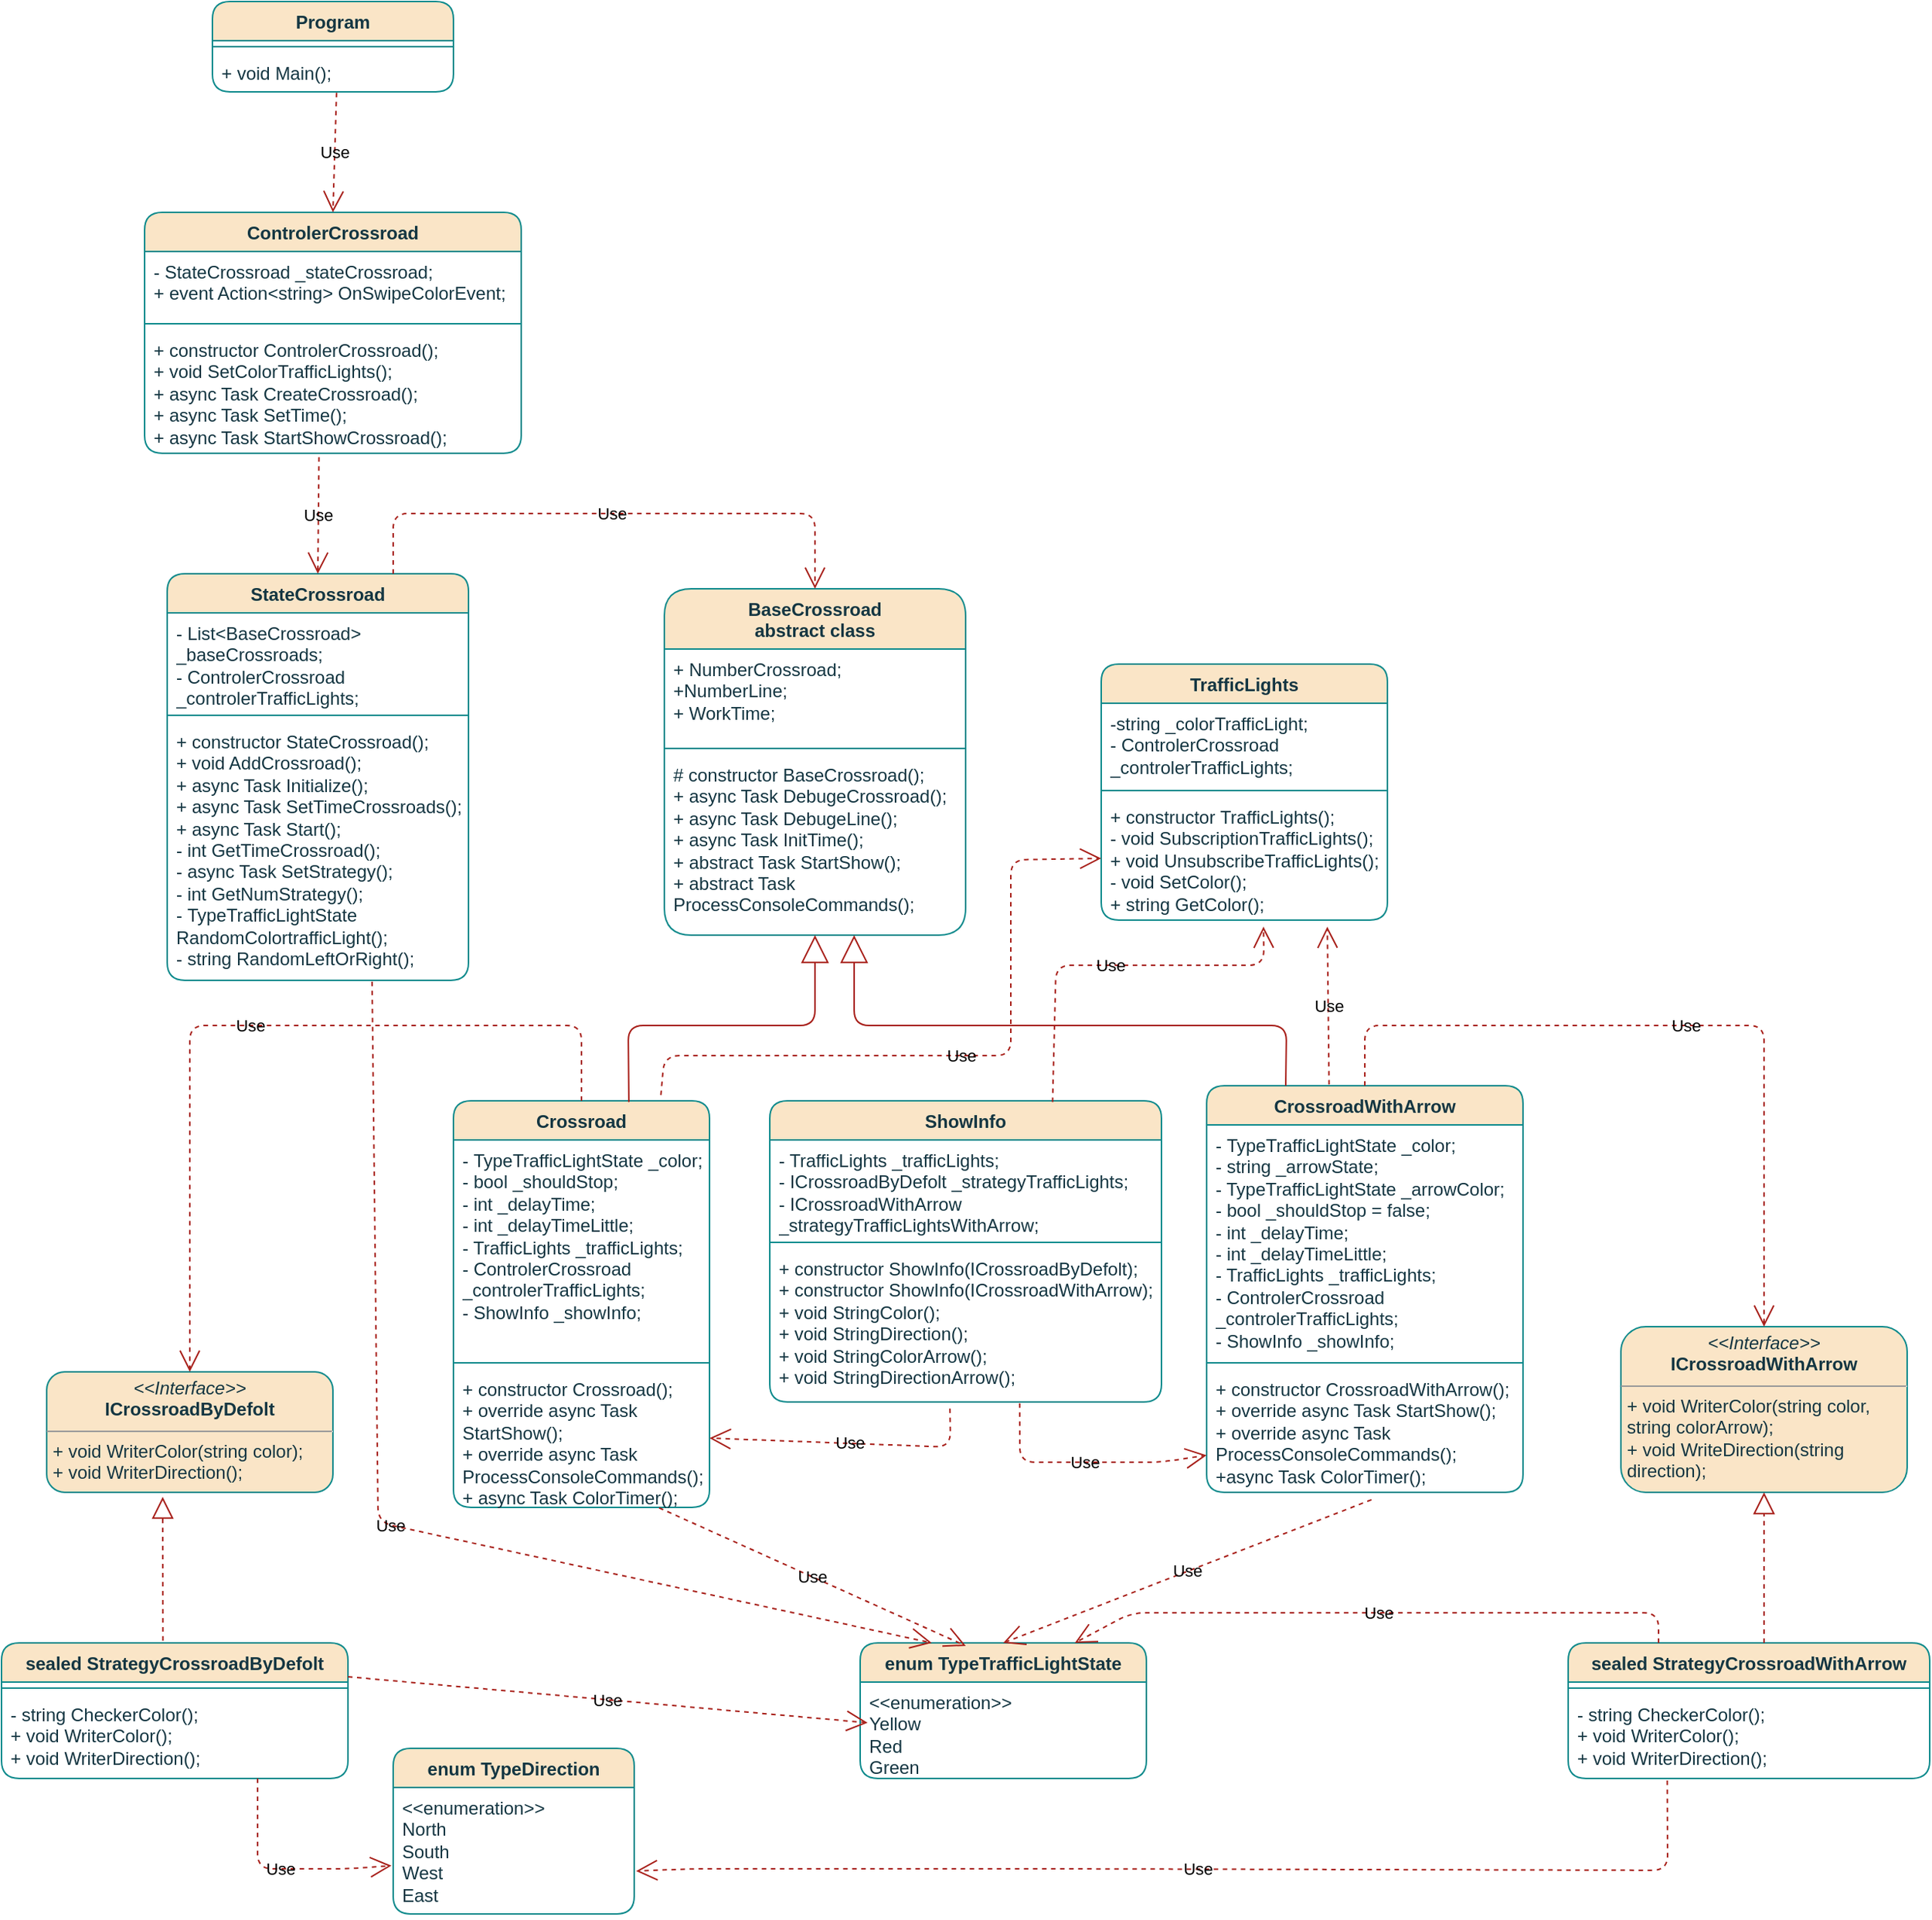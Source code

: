 <mxfile version="21.3.1" type="device">
  <diagram id="C5RBs43oDa-KdzZeNtuy" name="Page-1">
    <mxGraphModel dx="1969" dy="2068" grid="1" gridSize="10" guides="1" tooltips="1" connect="1" arrows="1" fold="1" page="1" pageScale="1" pageWidth="827" pageHeight="1169" math="0" shadow="0">
      <root>
        <mxCell id="WIyWlLk6GJQsqaUBKTNV-0" />
        <mxCell id="WIyWlLk6GJQsqaUBKTNV-1" parent="WIyWlLk6GJQsqaUBKTNV-0" />
        <mxCell id="b0mpV-Dv-K55jdznve7M-0" value="BaseCrossroad&lt;br&gt;abstract class" style="swimlane;fontStyle=1;align=center;verticalAlign=top;childLayout=stackLayout;horizontal=1;startSize=40;horizontalStack=0;resizeParent=1;resizeParentMax=0;resizeLast=0;collapsible=1;marginBottom=0;whiteSpace=wrap;html=1;labelBackgroundColor=none;rounded=1;fillColor=#FAE5C7;strokeColor=#0F8B8D;fontColor=#143642;" vertex="1" parent="WIyWlLk6GJQsqaUBKTNV-1">
          <mxGeometry x="460" y="-770" width="200" height="230" as="geometry" />
        </mxCell>
        <mxCell id="b0mpV-Dv-K55jdznve7M-1" value="+&amp;nbsp;NumberCrossroad;&lt;br&gt;+NumberLine;&lt;br&gt;+&amp;nbsp;WorkTime;" style="text;strokeColor=none;fillColor=none;align=left;verticalAlign=top;spacingLeft=4;spacingRight=4;overflow=hidden;rotatable=0;points=[[0,0.5],[1,0.5]];portConstraint=eastwest;whiteSpace=wrap;html=1;labelBackgroundColor=none;rounded=1;fontColor=#143642;" vertex="1" parent="b0mpV-Dv-K55jdznve7M-0">
          <mxGeometry y="40" width="200" height="62" as="geometry" />
        </mxCell>
        <mxCell id="b0mpV-Dv-K55jdznve7M-2" value="" style="line;strokeWidth=1;fillColor=none;align=left;verticalAlign=middle;spacingTop=-1;spacingLeft=3;spacingRight=3;rotatable=0;labelPosition=right;points=[];portConstraint=eastwest;labelBackgroundColor=none;rounded=1;strokeColor=#0F8B8D;fontColor=#143642;" vertex="1" parent="b0mpV-Dv-K55jdznve7M-0">
          <mxGeometry y="102" width="200" height="8" as="geometry" />
        </mxCell>
        <mxCell id="b0mpV-Dv-K55jdznve7M-3" value="# constructor BaseCrossroad();&lt;br&gt;+&amp;nbsp;async Task DebugeCrossroad();&lt;br&gt;+&amp;nbsp;async Task DebugeLine();&lt;br&gt;+&amp;nbsp;async Task InitTime();&lt;br&gt;+ abstract&amp;nbsp;Task StartShow();&lt;br&gt;+&amp;nbsp;abstract Task ProcessConsoleCommands();" style="text;strokeColor=none;fillColor=none;align=left;verticalAlign=top;spacingLeft=4;spacingRight=4;overflow=hidden;rotatable=0;points=[[0,0.5],[1,0.5]];portConstraint=eastwest;whiteSpace=wrap;html=1;labelBackgroundColor=none;rounded=1;fontColor=#143642;" vertex="1" parent="b0mpV-Dv-K55jdznve7M-0">
          <mxGeometry y="110" width="200" height="120" as="geometry" />
        </mxCell>
        <mxCell id="b0mpV-Dv-K55jdznve7M-4" value="Crossroad" style="swimlane;fontStyle=1;align=center;verticalAlign=top;childLayout=stackLayout;horizontal=1;startSize=26;horizontalStack=0;resizeParent=1;resizeParentMax=0;resizeLast=0;collapsible=1;marginBottom=0;whiteSpace=wrap;html=1;labelBackgroundColor=none;rounded=1;fillColor=#FAE5C7;strokeColor=#0F8B8D;fontColor=#143642;" vertex="1" parent="WIyWlLk6GJQsqaUBKTNV-1">
          <mxGeometry x="320" y="-430" width="170" height="270" as="geometry" />
        </mxCell>
        <mxCell id="b0mpV-Dv-K55jdznve7M-5" value="-&amp;nbsp;TypeTrafficLightState _color;&lt;br&gt;-&amp;nbsp;bool _shouldStop;&lt;div&gt;- int _delayTime;&lt;/div&gt;&lt;div&gt;- int _delayTimeLittle;&lt;/div&gt;&lt;div&gt;&lt;div&gt;- TrafficLights _trafficLights;&lt;/div&gt;&lt;div&gt;- ControlerCrossroad _controlerTrafficLights;&lt;/div&gt;&lt;div&gt;- ShowInfo _showInfo;&lt;/div&gt;&lt;/div&gt;&lt;div&gt;&lt;br&gt;&lt;/div&gt;" style="text;strokeColor=none;fillColor=none;align=left;verticalAlign=top;spacingLeft=4;spacingRight=4;overflow=hidden;rotatable=0;points=[[0,0.5],[1,0.5]];portConstraint=eastwest;whiteSpace=wrap;html=1;labelBackgroundColor=none;rounded=1;fontColor=#143642;" vertex="1" parent="b0mpV-Dv-K55jdznve7M-4">
          <mxGeometry y="26" width="170" height="144" as="geometry" />
        </mxCell>
        <mxCell id="b0mpV-Dv-K55jdznve7M-6" value="" style="line;strokeWidth=1;fillColor=none;align=left;verticalAlign=middle;spacingTop=-1;spacingLeft=3;spacingRight=3;rotatable=0;labelPosition=right;points=[];portConstraint=eastwest;labelBackgroundColor=none;rounded=1;strokeColor=#0F8B8D;fontColor=#143642;" vertex="1" parent="b0mpV-Dv-K55jdznve7M-4">
          <mxGeometry y="170" width="170" height="8" as="geometry" />
        </mxCell>
        <mxCell id="b0mpV-Dv-K55jdznve7M-7" value="+ constructor&amp;nbsp;Crossroad();&lt;br&gt;+ override async Task StartShow();&lt;br&gt;+ override&amp;nbsp;async Task ProcessConsoleCommands();&lt;br&gt;+&amp;nbsp;async Task ColorTimer();" style="text;strokeColor=none;fillColor=none;align=left;verticalAlign=top;spacingLeft=4;spacingRight=4;overflow=hidden;rotatable=0;points=[[0,0.5],[1,0.5]];portConstraint=eastwest;whiteSpace=wrap;html=1;labelBackgroundColor=none;rounded=1;fontColor=#143642;" vertex="1" parent="b0mpV-Dv-K55jdznve7M-4">
          <mxGeometry y="178" width="170" height="92" as="geometry" />
        </mxCell>
        <mxCell id="b0mpV-Dv-K55jdznve7M-8" value="CrossroadWithArrow" style="swimlane;fontStyle=1;align=center;verticalAlign=top;childLayout=stackLayout;horizontal=1;startSize=26;horizontalStack=0;resizeParent=1;resizeParentMax=0;resizeLast=0;collapsible=1;marginBottom=0;whiteSpace=wrap;html=1;labelBackgroundColor=none;rounded=1;fillColor=#FAE5C7;strokeColor=#0F8B8D;fontColor=#143642;" vertex="1" parent="WIyWlLk6GJQsqaUBKTNV-1">
          <mxGeometry x="820" y="-440" width="210" height="270" as="geometry" />
        </mxCell>
        <mxCell id="b0mpV-Dv-K55jdznve7M-9" value="-&amp;nbsp;TypeTrafficLightState _color;&lt;div&gt;- string _arrowState;&lt;/div&gt;&lt;div&gt;- TypeTrafficLightState _arrowColor;&lt;/div&gt;&lt;div&gt;- bool _shouldStop = false;&lt;/div&gt;&lt;div&gt;- int _delayTime;&lt;/div&gt;&lt;div&gt;- int _delayTimeLittle;&lt;/div&gt;&lt;div&gt;- TrafficLights _trafficLights;&lt;/div&gt;&lt;div&gt;- ControlerCrossroad _controlerTrafficLights;&lt;/div&gt;&lt;div&gt;- ShowInfo _showInfo;&lt;/div&gt;" style="text;strokeColor=none;fillColor=none;align=left;verticalAlign=top;spacingLeft=4;spacingRight=4;overflow=hidden;rotatable=0;points=[[0,0.5],[1,0.5]];portConstraint=eastwest;whiteSpace=wrap;html=1;labelBackgroundColor=none;rounded=1;fontColor=#143642;" vertex="1" parent="b0mpV-Dv-K55jdznve7M-8">
          <mxGeometry y="26" width="210" height="154" as="geometry" />
        </mxCell>
        <mxCell id="b0mpV-Dv-K55jdznve7M-10" value="" style="line;strokeWidth=1;fillColor=none;align=left;verticalAlign=middle;spacingTop=-1;spacingLeft=3;spacingRight=3;rotatable=0;labelPosition=right;points=[];portConstraint=eastwest;labelBackgroundColor=none;rounded=1;strokeColor=#0F8B8D;fontColor=#143642;" vertex="1" parent="b0mpV-Dv-K55jdznve7M-8">
          <mxGeometry y="180" width="210" height="8" as="geometry" />
        </mxCell>
        <mxCell id="b0mpV-Dv-K55jdznve7M-11" value="+ constructor&amp;nbsp;CrossroadWithArrow();&lt;br&gt;+ override&amp;nbsp;async Task StartShow();&lt;br&gt;+ override&amp;nbsp;async Task ProcessConsoleCommands();&lt;br&gt;+async Task ColorTimer();" style="text;strokeColor=none;fillColor=none;align=left;verticalAlign=top;spacingLeft=4;spacingRight=4;overflow=hidden;rotatable=0;points=[[0,0.5],[1,0.5]];portConstraint=eastwest;whiteSpace=wrap;html=1;labelBackgroundColor=none;rounded=1;fontColor=#143642;" vertex="1" parent="b0mpV-Dv-K55jdznve7M-8">
          <mxGeometry y="188" width="210" height="82" as="geometry" />
        </mxCell>
        <mxCell id="b0mpV-Dv-K55jdznve7M-12" value="ControlerCrossroad" style="swimlane;fontStyle=1;align=center;verticalAlign=top;childLayout=stackLayout;horizontal=1;startSize=26;horizontalStack=0;resizeParent=1;resizeParentMax=0;resizeLast=0;collapsible=1;marginBottom=0;whiteSpace=wrap;html=1;labelBackgroundColor=none;rounded=1;fillColor=#FAE5C7;strokeColor=#0F8B8D;fontColor=#143642;" vertex="1" parent="WIyWlLk6GJQsqaUBKTNV-1">
          <mxGeometry x="115" y="-1020" width="250" height="160" as="geometry" />
        </mxCell>
        <mxCell id="b0mpV-Dv-K55jdznve7M-13" value="- StateCrossroad _stateCrossroad;&lt;br&gt;+&amp;nbsp;event Action&amp;lt;string&amp;gt; OnSwipeColorEvent;" style="text;strokeColor=none;fillColor=none;align=left;verticalAlign=top;spacingLeft=4;spacingRight=4;overflow=hidden;rotatable=0;points=[[0,0.5],[1,0.5]];portConstraint=eastwest;whiteSpace=wrap;html=1;labelBackgroundColor=none;rounded=1;fontColor=#143642;" vertex="1" parent="b0mpV-Dv-K55jdznve7M-12">
          <mxGeometry y="26" width="250" height="44" as="geometry" />
        </mxCell>
        <mxCell id="b0mpV-Dv-K55jdznve7M-14" value="" style="line;strokeWidth=1;fillColor=none;align=left;verticalAlign=middle;spacingTop=-1;spacingLeft=3;spacingRight=3;rotatable=0;labelPosition=right;points=[];portConstraint=eastwest;labelBackgroundColor=none;rounded=1;strokeColor=#0F8B8D;fontColor=#143642;" vertex="1" parent="b0mpV-Dv-K55jdznve7M-12">
          <mxGeometry y="70" width="250" height="8" as="geometry" />
        </mxCell>
        <mxCell id="b0mpV-Dv-K55jdznve7M-15" value="+ constructor&amp;nbsp;ControlerCrossroad();&lt;br&gt;+&amp;nbsp;void SetColorTrafficLights();&lt;br&gt;+ async Task CreateCrossroad();&lt;br&gt;+&amp;nbsp;async Task SetTime();&lt;br&gt;+&amp;nbsp;async Task StartShowCrossroad();" style="text;strokeColor=none;fillColor=none;align=left;verticalAlign=top;spacingLeft=4;spacingRight=4;overflow=hidden;rotatable=0;points=[[0,0.5],[1,0.5]];portConstraint=eastwest;whiteSpace=wrap;html=1;labelBackgroundColor=none;rounded=1;fontColor=#143642;" vertex="1" parent="b0mpV-Dv-K55jdznve7M-12">
          <mxGeometry y="78" width="250" height="82" as="geometry" />
        </mxCell>
        <mxCell id="b0mpV-Dv-K55jdznve7M-16" value="Program" style="swimlane;fontStyle=1;align=center;verticalAlign=top;childLayout=stackLayout;horizontal=1;startSize=26;horizontalStack=0;resizeParent=1;resizeParentMax=0;resizeLast=0;collapsible=1;marginBottom=0;whiteSpace=wrap;html=1;labelBackgroundColor=none;rounded=1;fillColor=#FAE5C7;strokeColor=#0F8B8D;fontColor=#143642;" vertex="1" parent="WIyWlLk6GJQsqaUBKTNV-1">
          <mxGeometry x="160" y="-1160" width="160" height="60" as="geometry" />
        </mxCell>
        <mxCell id="b0mpV-Dv-K55jdznve7M-18" value="" style="line;strokeWidth=1;fillColor=none;align=left;verticalAlign=middle;spacingTop=-1;spacingLeft=3;spacingRight=3;rotatable=0;labelPosition=right;points=[];portConstraint=eastwest;labelBackgroundColor=none;rounded=1;strokeColor=#0F8B8D;fontColor=#143642;" vertex="1" parent="b0mpV-Dv-K55jdznve7M-16">
          <mxGeometry y="26" width="160" height="8" as="geometry" />
        </mxCell>
        <mxCell id="b0mpV-Dv-K55jdznve7M-19" value="+ void Main();" style="text;strokeColor=none;fillColor=none;align=left;verticalAlign=top;spacingLeft=4;spacingRight=4;overflow=hidden;rotatable=0;points=[[0,0.5],[1,0.5]];portConstraint=eastwest;whiteSpace=wrap;html=1;labelBackgroundColor=none;rounded=1;fontColor=#143642;" vertex="1" parent="b0mpV-Dv-K55jdznve7M-16">
          <mxGeometry y="34" width="160" height="26" as="geometry" />
        </mxCell>
        <mxCell id="b0mpV-Dv-K55jdznve7M-20" value="ShowInfo" style="swimlane;fontStyle=1;align=center;verticalAlign=top;childLayout=stackLayout;horizontal=1;startSize=26;horizontalStack=0;resizeParent=1;resizeParentMax=0;resizeLast=0;collapsible=1;marginBottom=0;whiteSpace=wrap;html=1;labelBackgroundColor=none;rounded=1;fillColor=#FAE5C7;strokeColor=#0F8B8D;fontColor=#143642;" vertex="1" parent="WIyWlLk6GJQsqaUBKTNV-1">
          <mxGeometry x="530" y="-430" width="260" height="200" as="geometry" />
        </mxCell>
        <mxCell id="b0mpV-Dv-K55jdznve7M-21" value="&lt;div&gt;- TrafficLights _trafficLights;&lt;/div&gt;&lt;div&gt;- ICrossroadByDefolt _strategyTrafficLights;&lt;/div&gt;&lt;div&gt;- ICrossroadWithArrow _strategyTrafficLightsWithArrow;&lt;/div&gt;" style="text;strokeColor=none;fillColor=none;align=left;verticalAlign=top;spacingLeft=4;spacingRight=4;overflow=hidden;rotatable=0;points=[[0,0.5],[1,0.5]];portConstraint=eastwest;whiteSpace=wrap;html=1;labelBackgroundColor=none;rounded=1;fontColor=#143642;" vertex="1" parent="b0mpV-Dv-K55jdznve7M-20">
          <mxGeometry y="26" width="260" height="64" as="geometry" />
        </mxCell>
        <mxCell id="b0mpV-Dv-K55jdznve7M-22" value="" style="line;strokeWidth=1;fillColor=none;align=left;verticalAlign=middle;spacingTop=-1;spacingLeft=3;spacingRight=3;rotatable=0;labelPosition=right;points=[];portConstraint=eastwest;labelBackgroundColor=none;rounded=1;strokeColor=#0F8B8D;fontColor=#143642;" vertex="1" parent="b0mpV-Dv-K55jdznve7M-20">
          <mxGeometry y="90" width="260" height="8" as="geometry" />
        </mxCell>
        <mxCell id="b0mpV-Dv-K55jdznve7M-23" value="+ constructor&amp;nbsp;ShowInfo(ICrossroadByDefolt);&lt;br&gt;+ constructor ShowInfo(ICrossroadWithArrow);&lt;br&gt;+&amp;nbsp;void StringColor();&lt;br&gt;+&amp;nbsp;void StringDirection();&lt;br&gt;+&amp;nbsp;void StringColorArrow();&lt;br&gt;+&amp;nbsp;void StringDirectionArrow();" style="text;strokeColor=none;fillColor=none;align=left;verticalAlign=top;spacingLeft=4;spacingRight=4;overflow=hidden;rotatable=0;points=[[0,0.5],[1,0.5]];portConstraint=eastwest;whiteSpace=wrap;html=1;labelBackgroundColor=none;rounded=1;fontColor=#143642;" vertex="1" parent="b0mpV-Dv-K55jdznve7M-20">
          <mxGeometry y="98" width="260" height="102" as="geometry" />
        </mxCell>
        <mxCell id="b0mpV-Dv-K55jdznve7M-24" value="StateCrossroad" style="swimlane;fontStyle=1;align=center;verticalAlign=top;childLayout=stackLayout;horizontal=1;startSize=26;horizontalStack=0;resizeParent=1;resizeParentMax=0;resizeLast=0;collapsible=1;marginBottom=0;whiteSpace=wrap;html=1;labelBackgroundColor=none;rounded=1;fillColor=#FAE5C7;strokeColor=#0F8B8D;fontColor=#143642;" vertex="1" parent="WIyWlLk6GJQsqaUBKTNV-1">
          <mxGeometry x="130" y="-780" width="200" height="270" as="geometry" />
        </mxCell>
        <mxCell id="b0mpV-Dv-K55jdznve7M-25" value="-&amp;nbsp;List&amp;lt;BaseCrossroad&amp;gt; _baseCrossroads;&lt;br&gt;-&amp;nbsp;ControlerCrossroad _controlerTrafficLights;" style="text;strokeColor=none;fillColor=none;align=left;verticalAlign=top;spacingLeft=4;spacingRight=4;overflow=hidden;rotatable=0;points=[[0,0.5],[1,0.5]];portConstraint=eastwest;whiteSpace=wrap;html=1;labelBackgroundColor=none;rounded=1;fontColor=#143642;" vertex="1" parent="b0mpV-Dv-K55jdznve7M-24">
          <mxGeometry y="26" width="200" height="64" as="geometry" />
        </mxCell>
        <mxCell id="b0mpV-Dv-K55jdznve7M-26" value="" style="line;strokeWidth=1;fillColor=none;align=left;verticalAlign=middle;spacingTop=-1;spacingLeft=3;spacingRight=3;rotatable=0;labelPosition=right;points=[];portConstraint=eastwest;labelBackgroundColor=none;rounded=1;strokeColor=#0F8B8D;fontColor=#143642;" vertex="1" parent="b0mpV-Dv-K55jdznve7M-24">
          <mxGeometry y="90" width="200" height="8" as="geometry" />
        </mxCell>
        <mxCell id="b0mpV-Dv-K55jdznve7M-27" value="+ constructor&amp;nbsp;StateCrossroad();&lt;br&gt;+&amp;nbsp;void AddCrossroad();&lt;br&gt;+&amp;nbsp;async Task Initialize();&lt;br&gt;+&amp;nbsp;async Task SetTimeCrossroads();&lt;br&gt;+&amp;nbsp;async Task Start();&lt;br&gt;-&amp;nbsp;int GetTimeCrossroad();&lt;br&gt;- async Task SetStrategy();&lt;br&gt;-&amp;nbsp;int GetNumStrategy();&lt;br&gt;-&amp;nbsp;TypeTrafficLightState RandomColortrafficLight();&lt;br&gt;-&amp;nbsp;string RandomLeftOrRight();" style="text;strokeColor=none;fillColor=none;align=left;verticalAlign=top;spacingLeft=4;spacingRight=4;overflow=hidden;rotatable=0;points=[[0,0.5],[1,0.5]];portConstraint=eastwest;whiteSpace=wrap;html=1;labelBackgroundColor=none;rounded=1;fontColor=#143642;" vertex="1" parent="b0mpV-Dv-K55jdznve7M-24">
          <mxGeometry y="98" width="200" height="172" as="geometry" />
        </mxCell>
        <mxCell id="b0mpV-Dv-K55jdznve7M-28" value="sealed&amp;nbsp;StrategyCrossroadByDefolt" style="swimlane;fontStyle=1;align=center;verticalAlign=top;childLayout=stackLayout;horizontal=1;startSize=26;horizontalStack=0;resizeParent=1;resizeParentMax=0;resizeLast=0;collapsible=1;marginBottom=0;whiteSpace=wrap;html=1;labelBackgroundColor=none;rounded=1;fillColor=#FAE5C7;strokeColor=#0F8B8D;fontColor=#143642;" vertex="1" parent="WIyWlLk6GJQsqaUBKTNV-1">
          <mxGeometry x="20" y="-70" width="230" height="90" as="geometry" />
        </mxCell>
        <mxCell id="b0mpV-Dv-K55jdznve7M-30" value="" style="line;strokeWidth=1;fillColor=none;align=left;verticalAlign=middle;spacingTop=-1;spacingLeft=3;spacingRight=3;rotatable=0;labelPosition=right;points=[];portConstraint=eastwest;labelBackgroundColor=none;rounded=1;strokeColor=#0F8B8D;fontColor=#143642;" vertex="1" parent="b0mpV-Dv-K55jdznve7M-28">
          <mxGeometry y="26" width="230" height="8" as="geometry" />
        </mxCell>
        <mxCell id="b0mpV-Dv-K55jdznve7M-31" value="-&amp;nbsp;string CheckerColor();&lt;br&gt;+&amp;nbsp;void WriterColor();&lt;br&gt;+&amp;nbsp;void WriterDirection();" style="text;strokeColor=none;fillColor=none;align=left;verticalAlign=top;spacingLeft=4;spacingRight=4;overflow=hidden;rotatable=0;points=[[0,0.5],[1,0.5]];portConstraint=eastwest;whiteSpace=wrap;html=1;labelBackgroundColor=none;rounded=1;fontColor=#143642;" vertex="1" parent="b0mpV-Dv-K55jdznve7M-28">
          <mxGeometry y="34" width="230" height="56" as="geometry" />
        </mxCell>
        <mxCell id="b0mpV-Dv-K55jdznve7M-32" value="sealed StrategyCrossroadWithArrow" style="swimlane;fontStyle=1;align=center;verticalAlign=top;childLayout=stackLayout;horizontal=1;startSize=26;horizontalStack=0;resizeParent=1;resizeParentMax=0;resizeLast=0;collapsible=1;marginBottom=0;whiteSpace=wrap;html=1;labelBackgroundColor=none;rounded=1;fillColor=#FAE5C7;strokeColor=#0F8B8D;fontColor=#143642;" vertex="1" parent="WIyWlLk6GJQsqaUBKTNV-1">
          <mxGeometry x="1060" y="-70" width="240" height="90" as="geometry" />
        </mxCell>
        <mxCell id="b0mpV-Dv-K55jdznve7M-34" value="" style="line;strokeWidth=1;fillColor=none;align=left;verticalAlign=middle;spacingTop=-1;spacingLeft=3;spacingRight=3;rotatable=0;labelPosition=right;points=[];portConstraint=eastwest;labelBackgroundColor=none;rounded=1;strokeColor=#0F8B8D;fontColor=#143642;" vertex="1" parent="b0mpV-Dv-K55jdznve7M-32">
          <mxGeometry y="26" width="240" height="8" as="geometry" />
        </mxCell>
        <mxCell id="b0mpV-Dv-K55jdznve7M-35" value="-&amp;nbsp;string CheckerColor();&lt;br style=&quot;border-color: var(--border-color);&quot;&gt;+&amp;nbsp;void WriterColor();&lt;br style=&quot;border-color: var(--border-color);&quot;&gt;+&amp;nbsp;void WriterDirection();" style="text;strokeColor=none;fillColor=none;align=left;verticalAlign=top;spacingLeft=4;spacingRight=4;overflow=hidden;rotatable=0;points=[[0,0.5],[1,0.5]];portConstraint=eastwest;whiteSpace=wrap;html=1;labelBackgroundColor=none;rounded=1;fontColor=#143642;" vertex="1" parent="b0mpV-Dv-K55jdznve7M-32">
          <mxGeometry y="34" width="240" height="56" as="geometry" />
        </mxCell>
        <mxCell id="b0mpV-Dv-K55jdznve7M-36" value="TrafficLights" style="swimlane;fontStyle=1;align=center;verticalAlign=top;childLayout=stackLayout;horizontal=1;startSize=26;horizontalStack=0;resizeParent=1;resizeParentMax=0;resizeLast=0;collapsible=1;marginBottom=0;whiteSpace=wrap;html=1;labelBackgroundColor=none;rounded=1;fillColor=#FAE5C7;strokeColor=#0F8B8D;fontColor=#143642;" vertex="1" parent="WIyWlLk6GJQsqaUBKTNV-1">
          <mxGeometry x="750" y="-720" width="190" height="170" as="geometry" />
        </mxCell>
        <mxCell id="b0mpV-Dv-K55jdznve7M-37" value="-string _сolorTrafficLight;&lt;br&gt;-&amp;nbsp;ControlerCrossroad _controlerTrafficLights;" style="text;strokeColor=none;fillColor=none;align=left;verticalAlign=top;spacingLeft=4;spacingRight=4;overflow=hidden;rotatable=0;points=[[0,0.5],[1,0.5]];portConstraint=eastwest;whiteSpace=wrap;html=1;labelBackgroundColor=none;rounded=1;fontColor=#143642;" vertex="1" parent="b0mpV-Dv-K55jdznve7M-36">
          <mxGeometry y="26" width="190" height="54" as="geometry" />
        </mxCell>
        <mxCell id="b0mpV-Dv-K55jdznve7M-38" value="" style="line;strokeWidth=1;fillColor=none;align=left;verticalAlign=middle;spacingTop=-1;spacingLeft=3;spacingRight=3;rotatable=0;labelPosition=right;points=[];portConstraint=eastwest;labelBackgroundColor=none;rounded=1;strokeColor=#0F8B8D;fontColor=#143642;" vertex="1" parent="b0mpV-Dv-K55jdznve7M-36">
          <mxGeometry y="80" width="190" height="8" as="geometry" />
        </mxCell>
        <mxCell id="b0mpV-Dv-K55jdznve7M-39" value="+ constructor&amp;nbsp;TrafficLights();&lt;br&gt;-&amp;nbsp;void SubscriptionTrafficLights();&lt;br&gt;+&amp;nbsp;void UnsubscribeTrafficLights();&lt;br&gt;-&amp;nbsp;void SetColor();&lt;br&gt;+&amp;nbsp;string GetColor();" style="text;strokeColor=none;fillColor=none;align=left;verticalAlign=top;spacingLeft=4;spacingRight=4;overflow=hidden;rotatable=0;points=[[0,0.5],[1,0.5]];portConstraint=eastwest;whiteSpace=wrap;html=1;labelBackgroundColor=none;rounded=1;fontColor=#143642;" vertex="1" parent="b0mpV-Dv-K55jdznve7M-36">
          <mxGeometry y="88" width="190" height="82" as="geometry" />
        </mxCell>
        <mxCell id="b0mpV-Dv-K55jdznve7M-40" value="&lt;p style=&quot;margin:0px;margin-top:4px;text-align:center;&quot;&gt;&lt;i&gt;&amp;lt;&amp;lt;Interface&amp;gt;&amp;gt;&lt;/i&gt;&lt;br&gt;&lt;b&gt;ICrossroadByDefolt&lt;/b&gt;&lt;br&gt;&lt;/p&gt;&lt;hr size=&quot;1&quot;&gt;&lt;p style=&quot;margin:0px;margin-left:4px;&quot;&gt;&lt;/p&gt;&lt;p style=&quot;margin:0px;margin-left:4px;&quot;&gt;+ void WriterColor(string color);&lt;/p&gt;&lt;p style=&quot;margin:0px;margin-left:4px;&quot;&gt;&lt;span style=&quot;background-color: initial;&quot;&gt;+ void WriterDirection();&lt;/span&gt;&lt;/p&gt;" style="verticalAlign=top;align=left;overflow=fill;fontSize=12;fontFamily=Helvetica;html=1;whiteSpace=wrap;labelBackgroundColor=none;rounded=1;fillColor=#FAE5C7;strokeColor=#0F8B8D;fontColor=#143642;" vertex="1" parent="WIyWlLk6GJQsqaUBKTNV-1">
          <mxGeometry x="50" y="-250" width="190" height="80" as="geometry" />
        </mxCell>
        <mxCell id="b0mpV-Dv-K55jdznve7M-41" value="&lt;p style=&quot;margin:0px;margin-top:4px;text-align:center;&quot;&gt;&lt;i&gt;&amp;lt;&amp;lt;Interface&amp;gt;&amp;gt;&lt;/i&gt;&lt;br&gt;&lt;b&gt;ICrossroadWithArrow&lt;/b&gt;&lt;br&gt;&lt;/p&gt;&lt;hr size=&quot;1&quot;&gt;&lt;p style=&quot;margin:0px;margin-left:4px;&quot;&gt;&lt;/p&gt;&lt;p style=&quot;margin:0px;margin-left:4px;&quot;&gt;+ void WriterColor(string color, string colorArrow);&lt;/p&gt;&lt;p style=&quot;margin:0px;margin-left:4px;&quot;&gt;+ void WriteDirection(string direction);&lt;/p&gt;" style="verticalAlign=top;align=left;overflow=fill;fontSize=12;fontFamily=Helvetica;html=1;whiteSpace=wrap;labelBackgroundColor=none;rounded=1;fillColor=#FAE5C7;strokeColor=#0F8B8D;fontColor=#143642;" vertex="1" parent="WIyWlLk6GJQsqaUBKTNV-1">
          <mxGeometry x="1095" y="-280" width="190" height="110" as="geometry" />
        </mxCell>
        <mxCell id="b0mpV-Dv-K55jdznve7M-43" value="enum TypeDirection" style="swimlane;fontStyle=1;align=center;verticalAlign=top;childLayout=stackLayout;horizontal=1;startSize=26;horizontalStack=0;resizeParent=1;resizeParentMax=0;resizeLast=0;collapsible=1;marginBottom=0;whiteSpace=wrap;html=1;labelBackgroundColor=none;rounded=1;fillColor=#FAE5C7;strokeColor=#0F8B8D;fontColor=#143642;" vertex="1" parent="WIyWlLk6GJQsqaUBKTNV-1">
          <mxGeometry x="280" width="160" height="110" as="geometry" />
        </mxCell>
        <mxCell id="b0mpV-Dv-K55jdznve7M-44" value="&lt;div&gt;&amp;lt;&amp;lt;enumeration&amp;gt;&amp;gt; &lt;br&gt;&lt;/div&gt;&lt;div&gt;North&lt;/div&gt;&lt;div&gt;South&lt;/div&gt;&lt;div&gt;West&lt;/div&gt;&lt;div&gt;East&lt;/div&gt;" style="text;strokeColor=none;fillColor=none;align=left;verticalAlign=top;spacingLeft=4;spacingRight=4;overflow=hidden;rotatable=0;points=[[0,0.5],[1,0.5]];portConstraint=eastwest;whiteSpace=wrap;html=1;labelBackgroundColor=none;rounded=1;fontColor=#143642;" vertex="1" parent="b0mpV-Dv-K55jdznve7M-43">
          <mxGeometry y="26" width="160" height="84" as="geometry" />
        </mxCell>
        <mxCell id="b0mpV-Dv-K55jdznve7M-47" value="&lt;div&gt;enum TypeTrafficLightState&lt;/div&gt;" style="swimlane;fontStyle=1;align=center;verticalAlign=top;childLayout=stackLayout;horizontal=1;startSize=26;horizontalStack=0;resizeParent=1;resizeParentMax=0;resizeLast=0;collapsible=1;marginBottom=0;whiteSpace=wrap;html=1;labelBackgroundColor=none;rounded=1;fillColor=#FAE5C7;strokeColor=#0F8B8D;fontColor=#143642;" vertex="1" parent="WIyWlLk6GJQsqaUBKTNV-1">
          <mxGeometry x="590" y="-70" width="190" height="90" as="geometry" />
        </mxCell>
        <mxCell id="b0mpV-Dv-K55jdznve7M-48" value="&lt;div&gt;&amp;lt;&amp;lt;enumeration&amp;gt;&amp;gt; &lt;br&gt;&lt;/div&gt;&lt;div&gt;&lt;div&gt;Yellow&lt;/div&gt;&lt;div&gt;Red&lt;/div&gt;&lt;div&gt;Green&lt;/div&gt;&lt;/div&gt;" style="text;strokeColor=none;fillColor=none;align=left;verticalAlign=top;spacingLeft=4;spacingRight=4;overflow=hidden;rotatable=0;points=[[0,0.5],[1,0.5]];portConstraint=eastwest;whiteSpace=wrap;html=1;labelBackgroundColor=none;rounded=1;fontColor=#143642;" vertex="1" parent="b0mpV-Dv-K55jdznve7M-47">
          <mxGeometry y="26" width="190" height="64" as="geometry" />
        </mxCell>
        <mxCell id="b0mpV-Dv-K55jdznve7M-49" value="Use" style="endArrow=open;endSize=12;dashed=1;html=1;rounded=1;exitX=0.463;exitY=1.032;exitDx=0;exitDy=0;exitPerimeter=0;entryX=0.5;entryY=0;entryDx=0;entryDy=0;labelBackgroundColor=none;fontColor=default;strokeColor=#A8201A;" edge="1" parent="WIyWlLk6GJQsqaUBKTNV-1" source="b0mpV-Dv-K55jdznve7M-15" target="b0mpV-Dv-K55jdznve7M-24">
          <mxGeometry width="160" relative="1" as="geometry">
            <mxPoint x="420" y="-1020" as="sourcePoint" />
            <mxPoint x="580" y="-1020" as="targetPoint" />
          </mxGeometry>
        </mxCell>
        <mxCell id="b0mpV-Dv-K55jdznve7M-50" value="Use" style="endArrow=open;endSize=12;dashed=1;html=1;rounded=1;entryX=0.5;entryY=0;entryDx=0;entryDy=0;exitX=0.515;exitY=1.025;exitDx=0;exitDy=0;exitPerimeter=0;labelBackgroundColor=none;fontColor=default;strokeColor=#A8201A;" edge="1" parent="WIyWlLk6GJQsqaUBKTNV-1" source="b0mpV-Dv-K55jdznve7M-19" target="b0mpV-Dv-K55jdznve7M-12">
          <mxGeometry width="160" relative="1" as="geometry">
            <mxPoint x="240" y="-1160" as="sourcePoint" />
            <mxPoint x="400" y="-1160" as="targetPoint" />
          </mxGeometry>
        </mxCell>
        <mxCell id="b0mpV-Dv-K55jdznve7M-51" value="Use" style="endArrow=open;endSize=12;dashed=1;html=1;rounded=1;exitX=0.75;exitY=0;exitDx=0;exitDy=0;entryX=0.5;entryY=0;entryDx=0;entryDy=0;labelBackgroundColor=none;fontColor=default;strokeColor=#A8201A;" edge="1" parent="WIyWlLk6GJQsqaUBKTNV-1" source="b0mpV-Dv-K55jdznve7M-24" target="b0mpV-Dv-K55jdznve7M-0">
          <mxGeometry width="160" relative="1" as="geometry">
            <mxPoint x="200" y="-650" as="sourcePoint" />
            <mxPoint x="570" y="-820" as="targetPoint" />
            <Array as="points">
              <mxPoint x="280" y="-820" />
              <mxPoint x="560" y="-820" />
            </Array>
          </mxGeometry>
        </mxCell>
        <mxCell id="b0mpV-Dv-K55jdznve7M-54" value="" style="endArrow=block;dashed=1;endFill=0;endSize=12;html=1;rounded=1;exitX=0.466;exitY=-0.017;exitDx=0;exitDy=0;exitPerimeter=0;labelBackgroundColor=none;fontColor=default;strokeColor=#A8201A;" edge="1" parent="WIyWlLk6GJQsqaUBKTNV-1" source="b0mpV-Dv-K55jdznve7M-28">
          <mxGeometry width="160" relative="1" as="geometry">
            <mxPoint x="420" y="-140" as="sourcePoint" />
            <mxPoint x="127" y="-167" as="targetPoint" />
            <Array as="points" />
          </mxGeometry>
        </mxCell>
        <mxCell id="b0mpV-Dv-K55jdznve7M-55" value="" style="endArrow=block;dashed=1;endFill=0;endSize=12;html=1;rounded=1;exitX=0.5;exitY=0;exitDx=0;exitDy=0;entryX=0.5;entryY=1;entryDx=0;entryDy=0;labelBackgroundColor=none;fontColor=default;strokeColor=#A8201A;" edge="1" parent="WIyWlLk6GJQsqaUBKTNV-1" target="b0mpV-Dv-K55jdznve7M-41">
          <mxGeometry width="160" relative="1" as="geometry">
            <mxPoint x="1190" y="-70" as="sourcePoint" />
            <mxPoint x="1175" y="-140" as="targetPoint" />
            <Array as="points">
              <mxPoint x="1190" y="-120" />
            </Array>
          </mxGeometry>
        </mxCell>
        <mxCell id="b0mpV-Dv-K55jdznve7M-56" value="Use" style="endArrow=open;endSize=12;dashed=1;html=1;rounded=1;exitX=0.5;exitY=0;exitDx=0;exitDy=0;entryX=0.5;entryY=0;entryDx=0;entryDy=0;labelBackgroundColor=none;fontColor=default;strokeColor=#A8201A;" edge="1" parent="WIyWlLk6GJQsqaUBKTNV-1" source="b0mpV-Dv-K55jdznve7M-4" target="b0mpV-Dv-K55jdznve7M-40">
          <mxGeometry width="160" relative="1" as="geometry">
            <mxPoint x="200" y="-410" as="sourcePoint" />
            <mxPoint x="400" y="-430" as="targetPoint" />
            <Array as="points">
              <mxPoint x="405" y="-480" />
              <mxPoint x="145" y="-480" />
            </Array>
          </mxGeometry>
        </mxCell>
        <mxCell id="b0mpV-Dv-K55jdznve7M-57" value="Use" style="endArrow=open;endSize=12;dashed=1;html=1;rounded=1;exitX=0.5;exitY=0;exitDx=0;exitDy=0;entryX=0.5;entryY=0;entryDx=0;entryDy=0;labelBackgroundColor=none;fontColor=default;strokeColor=#A8201A;" edge="1" parent="WIyWlLk6GJQsqaUBKTNV-1" source="b0mpV-Dv-K55jdznve7M-8" target="b0mpV-Dv-K55jdznve7M-41">
          <mxGeometry width="160" relative="1" as="geometry">
            <mxPoint x="200" y="-410" as="sourcePoint" />
            <mxPoint x="950" y="-295" as="targetPoint" />
            <Array as="points">
              <mxPoint x="925" y="-480" />
              <mxPoint x="1190" y="-480" />
            </Array>
          </mxGeometry>
        </mxCell>
        <mxCell id="b0mpV-Dv-K55jdznve7M-58" value="Extends" style="endArrow=block;endSize=16;endFill=0;rounded=1;html=1;labelBackgroundColor=none;fontColor=default;noLabel=1;exitX=0.685;exitY=0.003;exitDx=0;exitDy=0;exitPerimeter=0;entryX=0.5;entryY=1;entryDx=0;entryDy=0;entryPerimeter=0;strokeColor=#A8201A;" edge="1" parent="WIyWlLk6GJQsqaUBKTNV-1" source="b0mpV-Dv-K55jdznve7M-4" target="b0mpV-Dv-K55jdznve7M-3">
          <mxGeometry width="160" relative="1" as="geometry">
            <mxPoint x="560" y="-540" as="sourcePoint" />
            <mxPoint x="610" y="-470" as="targetPoint" />
            <Array as="points">
              <mxPoint x="436" y="-480" />
              <mxPoint x="560" y="-480" />
            </Array>
          </mxGeometry>
        </mxCell>
        <mxCell id="b0mpV-Dv-K55jdznve7M-59" value="Extends" style="endArrow=block;endSize=16;endFill=0;html=1;rounded=1;fontColor=default;noLabel=1;labelBackgroundColor=none;exitX=0.25;exitY=0;exitDx=0;exitDy=0;strokeColor=#A8201A;" edge="1" parent="WIyWlLk6GJQsqaUBKTNV-1" source="b0mpV-Dv-K55jdznve7M-8">
          <mxGeometry width="160" relative="1" as="geometry">
            <mxPoint x="770" y="-540" as="sourcePoint" />
            <mxPoint x="586" y="-540" as="targetPoint" />
            <Array as="points">
              <mxPoint x="873" y="-480" />
              <mxPoint x="586" y="-480" />
            </Array>
          </mxGeometry>
        </mxCell>
        <mxCell id="b0mpV-Dv-K55jdznve7M-61" value="Use" style="endArrow=open;endSize=12;dashed=1;html=1;rounded=1;exitX=0.521;exitY=1.06;exitDx=0;exitDy=0;exitPerimeter=0;entryX=0.5;entryY=0;entryDx=0;entryDy=0;labelBackgroundColor=none;fontColor=default;strokeColor=#A8201A;" edge="1" parent="WIyWlLk6GJQsqaUBKTNV-1" source="b0mpV-Dv-K55jdznve7M-11" target="b0mpV-Dv-K55jdznve7M-47">
          <mxGeometry width="160" relative="1" as="geometry">
            <mxPoint x="200" y="-180" as="sourcePoint" />
            <mxPoint x="360" y="-180" as="targetPoint" />
          </mxGeometry>
        </mxCell>
        <mxCell id="b0mpV-Dv-K55jdznve7M-62" value="Use" style="endArrow=open;endSize=12;dashed=1;html=1;rounded=1;entryX=-0.007;entryY=0.618;entryDx=0;entryDy=0;entryPerimeter=0;labelBackgroundColor=none;fontColor=default;strokeColor=#A8201A;" edge="1" parent="WIyWlLk6GJQsqaUBKTNV-1" target="b0mpV-Dv-K55jdznve7M-44">
          <mxGeometry width="160" relative="1" as="geometry">
            <mxPoint x="190" y="20" as="sourcePoint" />
            <mxPoint x="360" y="-180" as="targetPoint" />
            <Array as="points">
              <mxPoint x="190" y="80" />
              <mxPoint x="250" y="80" />
            </Array>
          </mxGeometry>
        </mxCell>
        <mxCell id="b0mpV-Dv-K55jdznve7M-63" value="Use" style="endArrow=open;endSize=12;dashed=1;html=1;rounded=1;exitX=0.25;exitY=0;exitDx=0;exitDy=0;entryX=0.75;entryY=0;entryDx=0;entryDy=0;labelBackgroundColor=none;fontColor=default;strokeColor=#A8201A;" edge="1" parent="WIyWlLk6GJQsqaUBKTNV-1" source="b0mpV-Dv-K55jdznve7M-32" target="b0mpV-Dv-K55jdznve7M-47">
          <mxGeometry width="160" relative="1" as="geometry">
            <mxPoint x="200" y="-180" as="sourcePoint" />
            <mxPoint x="360" y="-180" as="targetPoint" />
            <Array as="points">
              <mxPoint x="1120" y="-90" />
              <mxPoint x="770" y="-90" />
            </Array>
          </mxGeometry>
        </mxCell>
        <mxCell id="b0mpV-Dv-K55jdznve7M-64" value="Use" style="endArrow=open;endSize=12;dashed=1;html=1;rounded=1;entryX=0.25;entryY=0;entryDx=0;entryDy=0;exitX=0.68;exitY=1.005;exitDx=0;exitDy=0;exitPerimeter=0;labelBackgroundColor=none;fontColor=default;strokeColor=#A8201A;" edge="1" parent="WIyWlLk6GJQsqaUBKTNV-1" source="b0mpV-Dv-K55jdznve7M-27" target="b0mpV-Dv-K55jdznve7M-47">
          <mxGeometry width="160" relative="1" as="geometry">
            <mxPoint x="200" y="-300" as="sourcePoint" />
            <mxPoint x="320" y="-10" as="targetPoint" />
            <Array as="points">
              <mxPoint x="270" y="-150" />
            </Array>
          </mxGeometry>
        </mxCell>
        <mxCell id="b0mpV-Dv-K55jdznve7M-65" value="Use" style="endArrow=open;endSize=12;dashed=1;html=1;rounded=1;exitX=0.803;exitY=1.003;exitDx=0;exitDy=0;exitPerimeter=0;entryX=0.369;entryY=0.022;entryDx=0;entryDy=0;entryPerimeter=0;labelBackgroundColor=none;fontColor=default;strokeColor=#A8201A;" edge="1" parent="WIyWlLk6GJQsqaUBKTNV-1" source="b0mpV-Dv-K55jdznve7M-7" target="b0mpV-Dv-K55jdznve7M-47">
          <mxGeometry width="160" relative="1" as="geometry">
            <mxPoint x="200" y="-180" as="sourcePoint" />
            <mxPoint x="360" y="-180" as="targetPoint" />
          </mxGeometry>
        </mxCell>
        <mxCell id="b0mpV-Dv-K55jdznve7M-66" value="Use" style="endArrow=open;endSize=12;dashed=1;html=1;rounded=1;exitX=0.274;exitY=1.025;exitDx=0;exitDy=0;exitPerimeter=0;entryX=1.008;entryY=0.66;entryDx=0;entryDy=0;entryPerimeter=0;labelBackgroundColor=none;fontColor=default;strokeColor=#A8201A;" edge="1" parent="WIyWlLk6GJQsqaUBKTNV-1" source="b0mpV-Dv-K55jdznve7M-35" target="b0mpV-Dv-K55jdznve7M-44">
          <mxGeometry width="160" relative="1" as="geometry">
            <mxPoint x="200" y="-180" as="sourcePoint" />
            <mxPoint x="379" y="110" as="targetPoint" />
            <Array as="points">
              <mxPoint x="1126" y="81" />
              <mxPoint x="720" y="80" />
              <mxPoint x="480" y="80" />
            </Array>
          </mxGeometry>
        </mxCell>
        <mxCell id="b0mpV-Dv-K55jdznve7M-67" value="Use" style="endArrow=open;endSize=12;dashed=1;html=1;rounded=1;exitX=1;exitY=0.25;exitDx=0;exitDy=0;entryX=0.026;entryY=0.422;entryDx=0;entryDy=0;entryPerimeter=0;labelBackgroundColor=none;fontColor=default;strokeColor=#A8201A;" edge="1" parent="WIyWlLk6GJQsqaUBKTNV-1" source="b0mpV-Dv-K55jdznve7M-28" target="b0mpV-Dv-K55jdznve7M-48">
          <mxGeometry width="160" relative="1" as="geometry">
            <mxPoint x="200" y="-180" as="sourcePoint" />
            <mxPoint x="460" y="-47" as="targetPoint" />
          </mxGeometry>
        </mxCell>
        <mxCell id="b0mpV-Dv-K55jdznve7M-68" value="Use" style="endArrow=open;endSize=12;dashed=1;html=1;rounded=1;exitX=0.638;exitY=1.008;exitDx=0;exitDy=0;exitPerimeter=0;labelBackgroundColor=none;fontColor=default;strokeColor=#A8201A;" edge="1" parent="WIyWlLk6GJQsqaUBKTNV-1" source="b0mpV-Dv-K55jdznve7M-23" target="b0mpV-Dv-K55jdznve7M-11">
          <mxGeometry width="160" relative="1" as="geometry">
            <mxPoint x="200" y="-410" as="sourcePoint" />
            <mxPoint x="360" y="-410" as="targetPoint" />
            <Array as="points">
              <mxPoint x="696" y="-190" />
              <mxPoint x="790" y="-190" />
            </Array>
          </mxGeometry>
        </mxCell>
        <mxCell id="b0mpV-Dv-K55jdznve7M-70" value="Use" style="endArrow=open;endSize=12;dashed=1;html=1;rounded=1;exitX=0.46;exitY=1.043;exitDx=0;exitDy=0;exitPerimeter=0;entryX=1;entryY=0.5;entryDx=0;entryDy=0;labelBackgroundColor=none;fontColor=default;strokeColor=#A8201A;" edge="1" parent="WIyWlLk6GJQsqaUBKTNV-1" source="b0mpV-Dv-K55jdznve7M-23" target="b0mpV-Dv-K55jdznve7M-7">
          <mxGeometry width="160" relative="1" as="geometry">
            <mxPoint x="700" y="-195" as="sourcePoint" />
            <mxPoint x="530" y="-180" as="targetPoint" />
            <Array as="points">
              <mxPoint x="650" y="-200" />
            </Array>
          </mxGeometry>
        </mxCell>
        <mxCell id="b0mpV-Dv-K55jdznve7M-72" value="Use" style="endArrow=open;endSize=12;dashed=1;html=1;rounded=1;exitX=0.722;exitY=0.004;exitDx=0;exitDy=0;exitPerimeter=0;entryX=0.567;entryY=1.053;entryDx=0;entryDy=0;entryPerimeter=0;labelBackgroundColor=none;fontColor=default;strokeColor=#A8201A;" edge="1" parent="WIyWlLk6GJQsqaUBKTNV-1" source="b0mpV-Dv-K55jdznve7M-20" target="b0mpV-Dv-K55jdznve7M-39">
          <mxGeometry width="160" relative="1" as="geometry">
            <mxPoint x="510" y="-440" as="sourcePoint" />
            <mxPoint x="670" y="-440" as="targetPoint" />
            <Array as="points">
              <mxPoint x="720" y="-520" />
              <mxPoint x="858" y="-520" />
            </Array>
          </mxGeometry>
        </mxCell>
        <mxCell id="b0mpV-Dv-K55jdznve7M-73" value="Use" style="endArrow=open;endSize=12;dashed=1;html=1;rounded=1;exitX=0.387;exitY=-0.003;exitDx=0;exitDy=0;exitPerimeter=0;entryX=0.79;entryY=1.053;entryDx=0;entryDy=0;entryPerimeter=0;labelBackgroundColor=none;fontColor=default;strokeColor=#A8201A;" edge="1" parent="WIyWlLk6GJQsqaUBKTNV-1" source="b0mpV-Dv-K55jdznve7M-8" target="b0mpV-Dv-K55jdznve7M-39">
          <mxGeometry width="160" relative="1" as="geometry">
            <mxPoint x="510" y="-440" as="sourcePoint" />
            <mxPoint x="670" y="-440" as="targetPoint" />
          </mxGeometry>
        </mxCell>
        <mxCell id="b0mpV-Dv-K55jdznve7M-75" value="Use" style="endArrow=open;endSize=12;dashed=1;html=1;rounded=1;exitX=0.81;exitY=-0.014;exitDx=0;exitDy=0;exitPerimeter=0;entryX=0;entryY=0.5;entryDx=0;entryDy=0;labelBackgroundColor=none;fontColor=default;strokeColor=#A8201A;" edge="1" parent="WIyWlLk6GJQsqaUBKTNV-1" source="b0mpV-Dv-K55jdznve7M-4" target="b0mpV-Dv-K55jdznve7M-39">
          <mxGeometry width="160" relative="1" as="geometry">
            <mxPoint x="510" y="-440" as="sourcePoint" />
            <mxPoint x="670" y="-440" as="targetPoint" />
            <Array as="points">
              <mxPoint x="460" y="-460" />
              <mxPoint x="690" y="-460" />
              <mxPoint x="690" y="-540" />
              <mxPoint x="690" y="-590" />
            </Array>
          </mxGeometry>
        </mxCell>
      </root>
    </mxGraphModel>
  </diagram>
</mxfile>
